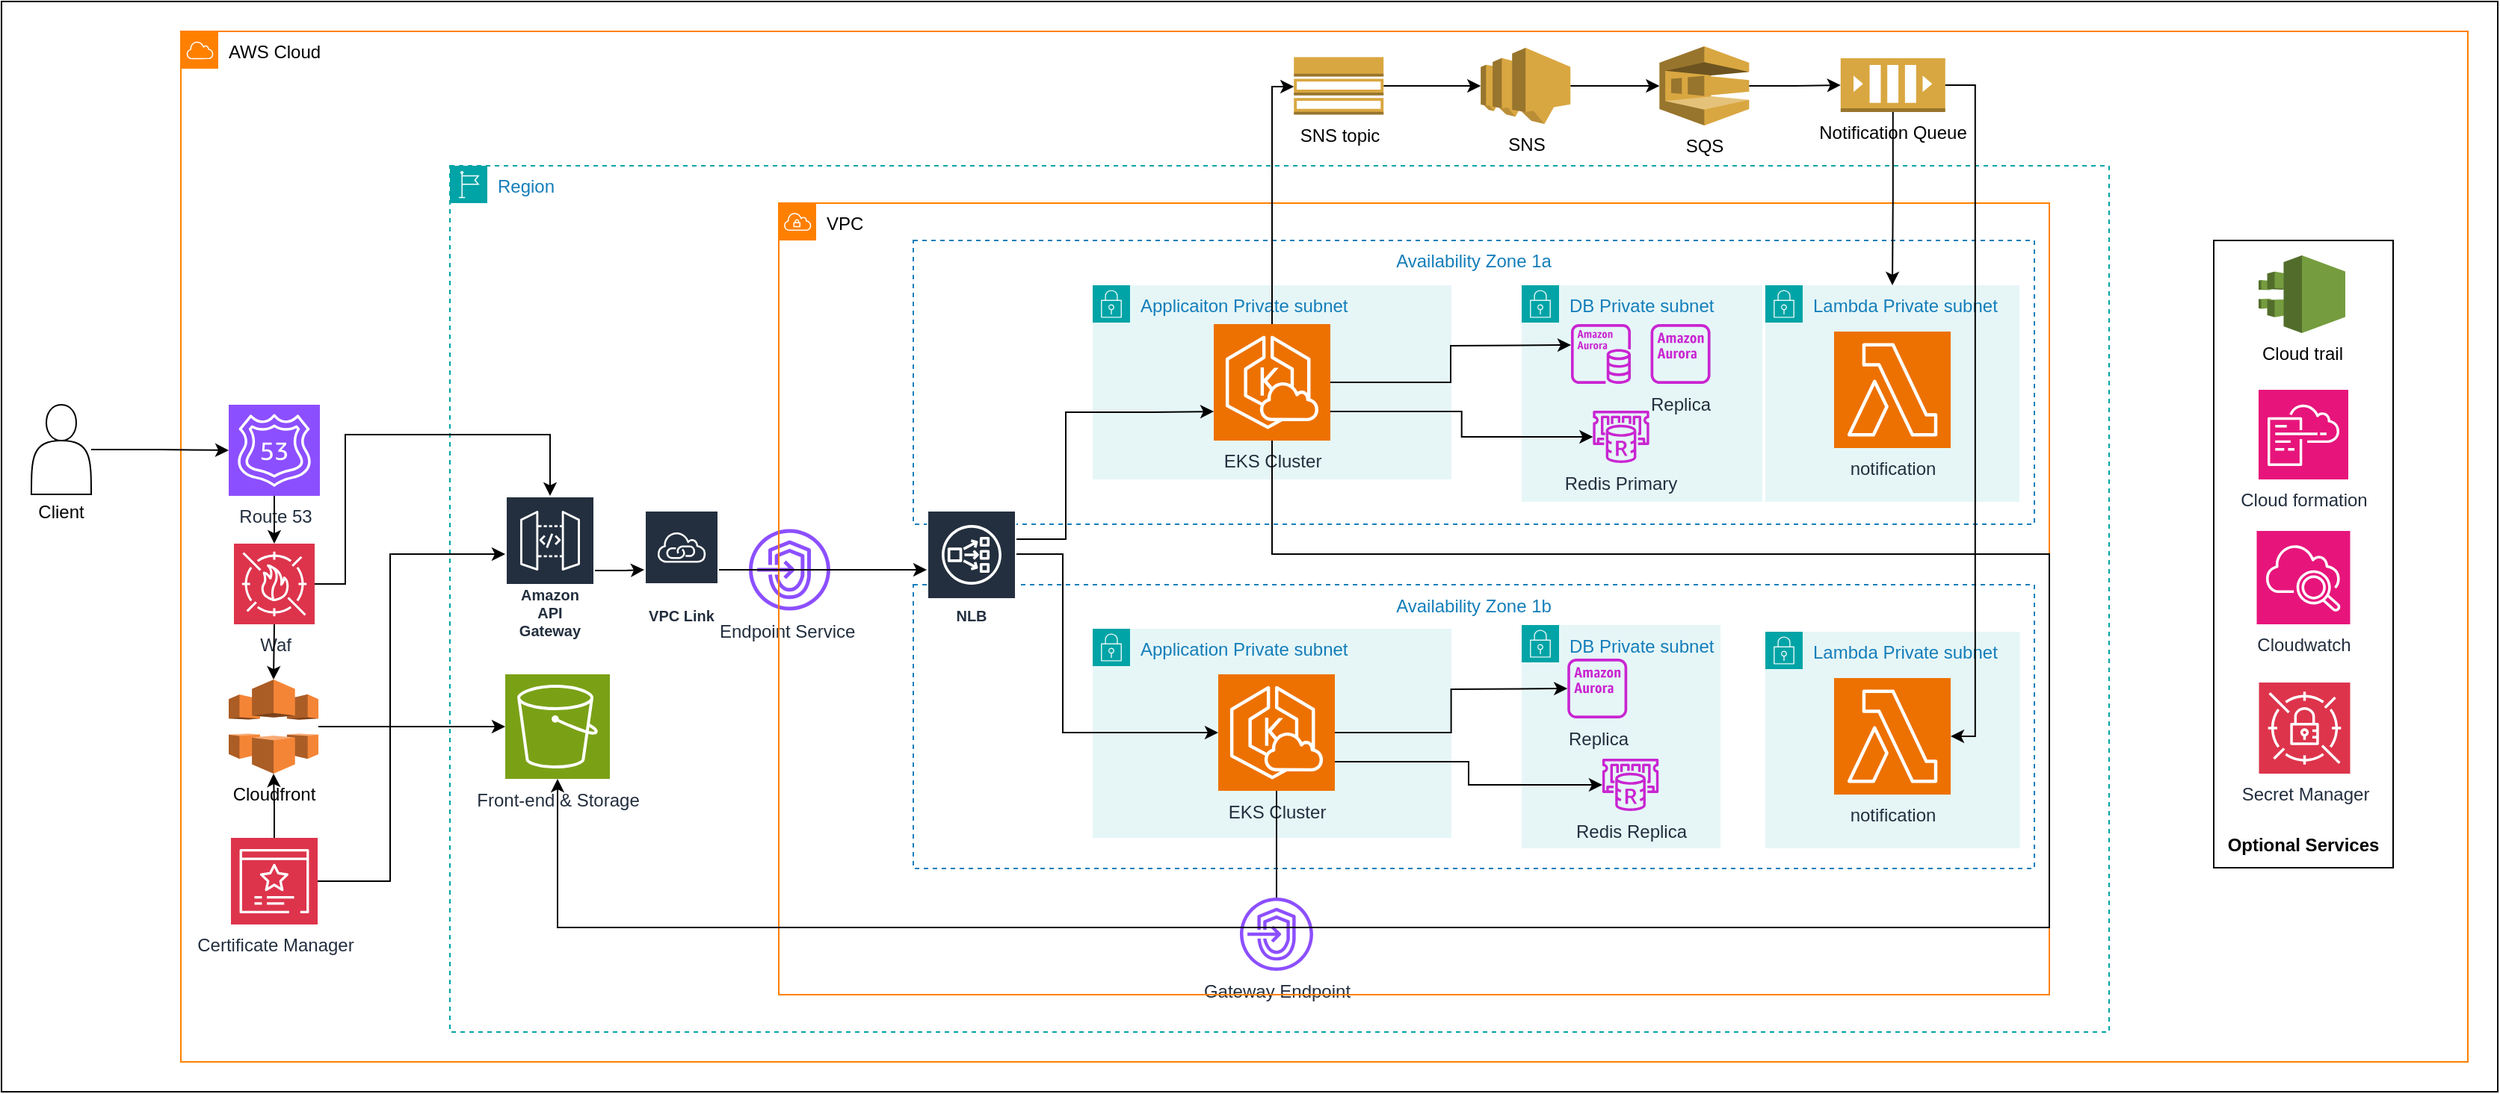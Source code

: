 <mxfile version="26.0.16">
  <diagram name="Trang-1" id="g57KClx_9-fZl5mFlhjO">
    <mxGraphModel dx="2261" dy="1907" grid="1" gridSize="10" guides="1" tooltips="1" connect="1" arrows="1" fold="1" page="1" pageScale="1" pageWidth="827" pageHeight="1169" math="0" shadow="0">
      <root>
        <mxCell id="0" />
        <mxCell id="1" parent="0" />
        <mxCell id="BYJi9OCZLbPdZtuotPyX-113" value="" style="rounded=0;whiteSpace=wrap;html=1;fillColor=none;" parent="1" vertex="1">
          <mxGeometry x="-250" y="-470" width="1670" height="730" as="geometry" />
        </mxCell>
        <mxCell id="BYJi9OCZLbPdZtuotPyX-49" value="AWS Cloud" style="sketch=0;outlineConnect=0;html=1;whiteSpace=wrap;fontSize=12;fontStyle=0;shape=mxgraph.aws4.group;grIcon=mxgraph.aws4.group_aws_cloud;strokeColor=#FF8000;fillColor=none;verticalAlign=top;align=left;spacingLeft=30;fontColor=#000000;dashed=0;" parent="1" vertex="1">
          <mxGeometry x="-130" y="-450" width="1530" height="690" as="geometry" />
        </mxCell>
        <mxCell id="BYJi9OCZLbPdZtuotPyX-47" value="Region" style="points=[[0,0],[0.25,0],[0.5,0],[0.75,0],[1,0],[1,0.25],[1,0.5],[1,0.75],[1,1],[0.75,1],[0.5,1],[0.25,1],[0,1],[0,0.75],[0,0.5],[0,0.25]];outlineConnect=0;gradientColor=none;html=1;whiteSpace=wrap;fontSize=12;fontStyle=0;container=1;pointerEvents=0;collapsible=0;recursiveResize=0;shape=mxgraph.aws4.group;grIcon=mxgraph.aws4.group_region;strokeColor=#00A4A6;fillColor=none;verticalAlign=top;align=left;spacingLeft=30;fontColor=#147EBA;dashed=1;" parent="1" vertex="1">
          <mxGeometry x="50" y="-360" width="1110" height="580" as="geometry" />
        </mxCell>
        <mxCell id="BYJi9OCZLbPdZtuotPyX-54" value="Route 53" style="sketch=0;points=[[0,0,0],[0.25,0,0],[0.5,0,0],[0.75,0,0],[1,0,0],[0,1,0],[0.25,1,0],[0.5,1,0],[0.75,1,0],[1,1,0],[0,0.25,0],[0,0.5,0],[0,0.75,0],[1,0.25,0],[1,0.5,0],[1,0.75,0]];outlineConnect=0;fontColor=#232F3E;fillColor=#8C4FFF;strokeColor=#ffffff;dashed=0;verticalLabelPosition=bottom;verticalAlign=top;align=center;html=1;fontSize=12;fontStyle=0;aspect=fixed;shape=mxgraph.aws4.resourceIcon;resIcon=mxgraph.aws4.route_53;" parent="BYJi9OCZLbPdZtuotPyX-47" vertex="1">
          <mxGeometry x="-148" y="160" width="61" height="61" as="geometry" />
        </mxCell>
        <mxCell id="BYJi9OCZLbPdZtuotPyX-55" value="Front-end &amp;amp; Storage" style="sketch=0;points=[[0,0,0],[0.25,0,0],[0.5,0,0],[0.75,0,0],[1,0,0],[0,1,0],[0.25,1,0],[0.5,1,0],[0.75,1,0],[1,1,0],[0,0.25,0],[0,0.5,0],[0,0.75,0],[1,0.25,0],[1,0.5,0],[1,0.75,0]];outlineConnect=0;fontColor=#232F3E;fillColor=#7AA116;strokeColor=#ffffff;dashed=0;verticalLabelPosition=bottom;verticalAlign=top;align=center;html=1;fontSize=12;fontStyle=0;aspect=fixed;shape=mxgraph.aws4.resourceIcon;resIcon=mxgraph.aws4.s3;" parent="BYJi9OCZLbPdZtuotPyX-47" vertex="1">
          <mxGeometry x="37" y="340.5" width="70" height="70" as="geometry" />
        </mxCell>
        <mxCell id="BYJi9OCZLbPdZtuotPyX-10" value="VPC Link" style="sketch=0;outlineConnect=0;fontColor=#232F3E;gradientColor=none;strokeColor=#ffffff;fillColor=#232F3E;dashed=0;verticalLabelPosition=middle;verticalAlign=bottom;align=center;html=1;whiteSpace=wrap;fontSize=10;fontStyle=1;spacing=3;shape=mxgraph.aws4.productIcon;prIcon=mxgraph.aws4.privatelink;" parent="BYJi9OCZLbPdZtuotPyX-47" vertex="1">
          <mxGeometry x="130" y="230.5" width="50" height="80" as="geometry" />
        </mxCell>
        <mxCell id="BYJi9OCZLbPdZtuotPyX-13" value="Amazon API Gateway" style="sketch=0;outlineConnect=0;fontColor=#232F3E;gradientColor=none;strokeColor=#ffffff;fillColor=#232F3E;dashed=0;verticalLabelPosition=middle;verticalAlign=bottom;align=center;html=1;whiteSpace=wrap;fontSize=10;fontStyle=1;spacing=3;shape=mxgraph.aws4.productIcon;prIcon=mxgraph.aws4.api_gateway;" parent="BYJi9OCZLbPdZtuotPyX-47" vertex="1">
          <mxGeometry x="37" y="221" width="60" height="100" as="geometry" />
        </mxCell>
        <mxCell id="BYJi9OCZLbPdZtuotPyX-45" style="edgeStyle=orthogonalEdgeStyle;rounded=0;orthogonalLoop=1;jettySize=auto;html=1;" parent="BYJi9OCZLbPdZtuotPyX-47" source="BYJi9OCZLbPdZtuotPyX-13" target="BYJi9OCZLbPdZtuotPyX-10" edge="1">
          <mxGeometry relative="1" as="geometry" />
        </mxCell>
        <mxCell id="BYJi9OCZLbPdZtuotPyX-59" value="Gateway Endpoint" style="sketch=0;outlineConnect=0;fontColor=#232F3E;gradientColor=none;fillColor=#8C4FFF;strokeColor=none;dashed=0;verticalLabelPosition=bottom;verticalAlign=top;align=center;html=1;fontSize=12;fontStyle=0;aspect=fixed;pointerEvents=1;shape=mxgraph.aws4.endpoints;" parent="BYJi9OCZLbPdZtuotPyX-47" vertex="1">
          <mxGeometry x="528.5" y="490" width="49" height="49" as="geometry" />
        </mxCell>
        <mxCell id="BYJi9OCZLbPdZtuotPyX-9" value="Endpoint Service&amp;nbsp;" style="sketch=0;outlineConnect=0;fontColor=#232F3E;gradientColor=none;fillColor=#8C4FFF;strokeColor=none;dashed=0;verticalLabelPosition=bottom;verticalAlign=top;align=center;html=1;fontSize=12;fontStyle=0;aspect=fixed;pointerEvents=1;shape=mxgraph.aws4.endpoints;" parent="BYJi9OCZLbPdZtuotPyX-47" vertex="1">
          <mxGeometry x="200" y="243.25" width="54.5" height="54.5" as="geometry" />
        </mxCell>
        <mxCell id="BYJi9OCZLbPdZtuotPyX-14" value="VPC" style="sketch=0;outlineConnect=0;html=1;whiteSpace=wrap;fontSize=12;fontStyle=0;shape=mxgraph.aws4.group;grIcon=mxgraph.aws4.group_vpc;strokeColor=#FF8000;fillColor=none;verticalAlign=top;align=left;spacingLeft=30;dashed=0;" parent="BYJi9OCZLbPdZtuotPyX-47" vertex="1">
          <mxGeometry x="220" y="25" width="850" height="530" as="geometry" />
        </mxCell>
        <mxCell id="BYJi9OCZLbPdZtuotPyX-18" value="Availability Zone 1b" style="fillColor=none;strokeColor=#147EBA;dashed=1;verticalAlign=top;fontStyle=0;fontColor=#147EBA;whiteSpace=wrap;html=1;" parent="1" vertex="1">
          <mxGeometry x="360" y="-79.5" width="750" height="190" as="geometry" />
        </mxCell>
        <mxCell id="BYJi9OCZLbPdZtuotPyX-12" value="Availability Zone 1a" style="fillColor=none;strokeColor=#147EBA;dashed=1;verticalAlign=top;fontStyle=0;fontColor=#147EBA;whiteSpace=wrap;html=1;" parent="1" vertex="1">
          <mxGeometry x="360" y="-310" width="750" height="190" as="geometry" />
        </mxCell>
        <mxCell id="BYJi9OCZLbPdZtuotPyX-11" value="Applicaiton Private subnet" style="points=[[0,0],[0.25,0],[0.5,0],[0.75,0],[1,0],[1,0.25],[1,0.5],[1,0.75],[1,1],[0.75,1],[0.5,1],[0.25,1],[0,1],[0,0.75],[0,0.5],[0,0.25]];outlineConnect=0;gradientColor=none;html=1;whiteSpace=wrap;fontSize=12;fontStyle=0;container=1;pointerEvents=0;collapsible=0;recursiveResize=0;shape=mxgraph.aws4.group;grIcon=mxgraph.aws4.group_security_group;grStroke=0;strokeColor=#00A4A6;fillColor=#E6F6F7;verticalAlign=top;align=left;spacingLeft=30;fontColor=#147EBA;dashed=0;" parent="1" vertex="1">
          <mxGeometry x="480" y="-280" width="240" height="130" as="geometry" />
        </mxCell>
        <mxCell id="BYJi9OCZLbPdZtuotPyX-69" value="EKS Cluster" style="sketch=0;points=[[0,0,0],[0.25,0,0],[0.5,0,0],[0.75,0,0],[1,0,0],[0,1,0],[0.25,1,0],[0.5,1,0],[0.75,1,0],[1,1,0],[0,0.25,0],[0,0.5,0],[0,0.75,0],[1,0.25,0],[1,0.5,0],[1,0.75,0]];outlineConnect=0;fontColor=#232F3E;fillColor=#ED7100;strokeColor=#ffffff;dashed=0;verticalLabelPosition=bottom;verticalAlign=top;align=center;html=1;fontSize=12;fontStyle=0;aspect=fixed;shape=mxgraph.aws4.resourceIcon;resIcon=mxgraph.aws4.eks_cloud;" parent="BYJi9OCZLbPdZtuotPyX-11" vertex="1">
          <mxGeometry x="81" y="26" width="78" height="78" as="geometry" />
        </mxCell>
        <mxCell id="BYJi9OCZLbPdZtuotPyX-7" value="NLB" style="sketch=0;outlineConnect=0;fontColor=#232F3E;gradientColor=none;strokeColor=#ffffff;fillColor=#232F3E;dashed=0;verticalLabelPosition=middle;verticalAlign=bottom;align=center;html=1;whiteSpace=wrap;fontSize=10;fontStyle=1;spacing=3;shape=mxgraph.aws4.productIcon;prIcon=mxgraph.aws4.network_load_balancer;" parent="1" vertex="1">
          <mxGeometry x="369" y="-129.5" width="60" height="80" as="geometry" />
        </mxCell>
        <mxCell id="BYJi9OCZLbPdZtuotPyX-46" style="edgeStyle=orthogonalEdgeStyle;rounded=0;orthogonalLoop=1;jettySize=auto;html=1;" parent="1" source="BYJi9OCZLbPdZtuotPyX-10" target="BYJi9OCZLbPdZtuotPyX-7" edge="1">
          <mxGeometry relative="1" as="geometry" />
        </mxCell>
        <mxCell id="BYJi9OCZLbPdZtuotPyX-19" value="Application Private subnet" style="points=[[0,0],[0.25,0],[0.5,0],[0.75,0],[1,0],[1,0.25],[1,0.5],[1,0.75],[1,1],[0.75,1],[0.5,1],[0.25,1],[0,1],[0,0.75],[0,0.5],[0,0.25]];outlineConnect=0;gradientColor=none;html=1;whiteSpace=wrap;fontSize=12;fontStyle=0;container=1;pointerEvents=0;collapsible=0;recursiveResize=0;shape=mxgraph.aws4.group;grIcon=mxgraph.aws4.group_security_group;grStroke=0;strokeColor=#00A4A6;fillColor=#E6F6F7;verticalAlign=top;align=left;spacingLeft=30;fontColor=#147EBA;dashed=0;" parent="1" vertex="1">
          <mxGeometry x="480" y="-50" width="240" height="140" as="geometry" />
        </mxCell>
        <mxCell id="BYJi9OCZLbPdZtuotPyX-70" value="EKS Cluster" style="sketch=0;points=[[0,0,0],[0.25,0,0],[0.5,0,0],[0.75,0,0],[1,0,0],[0,1,0],[0.25,1,0],[0.5,1,0],[0.75,1,0],[1,1,0],[0,0.25,0],[0,0.5,0],[0,0.75,0],[1,0.25,0],[1,0.5,0],[1,0.75,0]];outlineConnect=0;fontColor=#232F3E;fillColor=#ED7100;strokeColor=#ffffff;dashed=0;verticalLabelPosition=bottom;verticalAlign=top;align=center;html=1;fontSize=12;fontStyle=0;aspect=fixed;shape=mxgraph.aws4.resourceIcon;resIcon=mxgraph.aws4.eks_cloud;" parent="BYJi9OCZLbPdZtuotPyX-19" vertex="1">
          <mxGeometry x="84" y="30.5" width="78" height="78" as="geometry" />
        </mxCell>
        <mxCell id="BYJi9OCZLbPdZtuotPyX-20" value="DB Private subnet&amp;nbsp;" style="points=[[0,0],[0.25,0],[0.5,0],[0.75,0],[1,0],[1,0.25],[1,0.5],[1,0.75],[1,1],[0.75,1],[0.5,1],[0.25,1],[0,1],[0,0.75],[0,0.5],[0,0.25]];outlineConnect=0;gradientColor=none;html=1;whiteSpace=wrap;fontSize=12;fontStyle=0;container=1;pointerEvents=0;collapsible=0;recursiveResize=0;shape=mxgraph.aws4.group;grIcon=mxgraph.aws4.group_security_group;grStroke=0;strokeColor=#00A4A6;fillColor=#E6F6F7;verticalAlign=top;align=left;spacingLeft=30;fontColor=#147EBA;dashed=0;" parent="1" vertex="1">
          <mxGeometry x="767" y="-280" width="161" height="145" as="geometry" />
        </mxCell>
        <mxCell id="BYJi9OCZLbPdZtuotPyX-81" value="Redis Primary" style="sketch=0;outlineConnect=0;fontColor=#232F3E;gradientColor=none;fillColor=#C925D1;strokeColor=none;dashed=0;verticalLabelPosition=bottom;verticalAlign=top;align=center;html=1;fontSize=12;fontStyle=0;aspect=fixed;pointerEvents=1;shape=mxgraph.aws4.elasticache_for_redis;" parent="BYJi9OCZLbPdZtuotPyX-20" vertex="1">
          <mxGeometry x="46.71" y="84" width="39.57" height="35" as="geometry" />
        </mxCell>
        <mxCell id="TMk9qF6HVAHIVn1IRWAT-6" value="" style="sketch=0;outlineConnect=0;fontColor=#232F3E;gradientColor=none;fillColor=#C925D1;strokeColor=none;dashed=0;verticalLabelPosition=bottom;verticalAlign=top;align=center;html=1;fontSize=12;fontStyle=0;aspect=fixed;pointerEvents=1;shape=mxgraph.aws4.aurora_instance;" vertex="1" parent="BYJi9OCZLbPdZtuotPyX-20">
          <mxGeometry x="33.0" y="26" width="40" height="40" as="geometry" />
        </mxCell>
        <mxCell id="TMk9qF6HVAHIVn1IRWAT-11" value="Replica" style="sketch=0;outlineConnect=0;fontColor=#232F3E;gradientColor=none;fillColor=#C925D1;strokeColor=none;dashed=0;verticalLabelPosition=bottom;verticalAlign=top;align=center;html=1;fontSize=12;fontStyle=0;aspect=fixed;pointerEvents=1;shape=mxgraph.aws4.aurora_instance_alt;" vertex="1" parent="BYJi9OCZLbPdZtuotPyX-20">
          <mxGeometry x="86.28" y="26" width="40" height="40" as="geometry" />
        </mxCell>
        <mxCell id="BYJi9OCZLbPdZtuotPyX-21" value="DB Private subnet" style="points=[[0,0],[0.25,0],[0.5,0],[0.75,0],[1,0],[1,0.25],[1,0.5],[1,0.75],[1,1],[0.75,1],[0.5,1],[0.25,1],[0,1],[0,0.75],[0,0.5],[0,0.25]];outlineConnect=0;gradientColor=none;html=1;whiteSpace=wrap;fontSize=12;fontStyle=0;container=1;pointerEvents=0;collapsible=0;recursiveResize=0;shape=mxgraph.aws4.group;grIcon=mxgraph.aws4.group_security_group;grStroke=0;strokeColor=#00A4A6;fillColor=#E6F6F7;verticalAlign=top;align=left;spacingLeft=30;fontColor=#147EBA;dashed=0;" parent="1" vertex="1">
          <mxGeometry x="767" y="-52.5" width="133" height="149.5" as="geometry" />
        </mxCell>
        <mxCell id="TMk9qF6HVAHIVn1IRWAT-12" value="Replica" style="sketch=0;outlineConnect=0;fontColor=#232F3E;gradientColor=none;fillColor=#C925D1;strokeColor=none;dashed=0;verticalLabelPosition=bottom;verticalAlign=top;align=center;html=1;fontSize=12;fontStyle=0;aspect=fixed;pointerEvents=1;shape=mxgraph.aws4.aurora_instance_alt;" vertex="1" parent="BYJi9OCZLbPdZtuotPyX-21">
          <mxGeometry x="30.61" y="22.5" width="40" height="40" as="geometry" />
        </mxCell>
        <mxCell id="BYJi9OCZLbPdZtuotPyX-41" style="rounded=0;orthogonalLoop=1;jettySize=auto;html=1;exitX=0.995;exitY=0.63;exitDx=0;exitDy=0;exitPerimeter=0;entryX=0;entryY=0.5;entryDx=0;entryDy=0;" parent="1" edge="1">
          <mxGeometry relative="1" as="geometry">
            <mxPoint x="543.75" y="-189.76" as="sourcePoint" />
          </mxGeometry>
        </mxCell>
        <mxCell id="BYJi9OCZLbPdZtuotPyX-40" style="rounded=0;orthogonalLoop=1;jettySize=auto;html=1;exitX=1;exitY=0.5;exitDx=0;exitDy=0;" parent="1" edge="1">
          <mxGeometry relative="1" as="geometry">
            <mxPoint x="645" y="-190" as="sourcePoint" />
          </mxGeometry>
        </mxCell>
        <mxCell id="BYJi9OCZLbPdZtuotPyX-38" style="rounded=0;orthogonalLoop=1;jettySize=auto;html=1;exitX=0.995;exitY=0.63;exitDx=0;exitDy=0;exitPerimeter=0;entryX=0;entryY=0.5;entryDx=0;entryDy=0;" parent="1" edge="1">
          <mxGeometry relative="1" as="geometry">
            <mxPoint x="544.75" y="0.24" as="sourcePoint" />
          </mxGeometry>
        </mxCell>
        <mxCell id="BYJi9OCZLbPdZtuotPyX-36" style="edgeStyle=orthogonalEdgeStyle;rounded=0;orthogonalLoop=1;jettySize=auto;html=1;entryX=0;entryY=0.75;entryDx=0;entryDy=0;entryPerimeter=0;" parent="1" source="BYJi9OCZLbPdZtuotPyX-7" target="BYJi9OCZLbPdZtuotPyX-69" edge="1">
          <mxGeometry relative="1" as="geometry">
            <mxPoint x="494.25" y="-189.76" as="targetPoint" />
            <Array as="points">
              <mxPoint x="462" y="-110" />
              <mxPoint x="462" y="-195" />
              <mxPoint x="520" y="-195" />
            </Array>
          </mxGeometry>
        </mxCell>
        <mxCell id="BYJi9OCZLbPdZtuotPyX-37" style="edgeStyle=orthogonalEdgeStyle;rounded=0;orthogonalLoop=1;jettySize=auto;html=1;entryX=0;entryY=0.5;entryDx=0;entryDy=0;entryPerimeter=0;" parent="1" source="BYJi9OCZLbPdZtuotPyX-7" target="BYJi9OCZLbPdZtuotPyX-70" edge="1">
          <mxGeometry relative="1" as="geometry">
            <mxPoint x="495.25" y="0.24" as="targetPoint" />
            <Array as="points">
              <mxPoint x="460" y="-100" />
              <mxPoint x="460" y="20" />
            </Array>
          </mxGeometry>
        </mxCell>
        <mxCell id="BYJi9OCZLbPdZtuotPyX-39" style="edgeStyle=orthogonalEdgeStyle;rounded=0;orthogonalLoop=1;jettySize=auto;html=1;entryX=0.005;entryY=0.63;entryDx=0;entryDy=0;entryPerimeter=0;" parent="1" edge="1">
          <mxGeometry relative="1" as="geometry">
            <mxPoint x="648.0" y="2.274e-13" as="sourcePoint" />
          </mxGeometry>
        </mxCell>
        <mxCell id="BYJi9OCZLbPdZtuotPyX-50" value="Cloudfront" style="outlineConnect=0;dashed=0;verticalLabelPosition=bottom;verticalAlign=top;align=center;html=1;shape=mxgraph.aws3.cloudfront;fillColor=#F58536;gradientColor=none;" parent="1" vertex="1">
          <mxGeometry x="-98" y="-16" width="60" height="63" as="geometry" />
        </mxCell>
        <mxCell id="BYJi9OCZLbPdZtuotPyX-56" style="edgeStyle=orthogonalEdgeStyle;rounded=0;orthogonalLoop=1;jettySize=auto;html=1;entryX=0;entryY=0.5;entryDx=0;entryDy=0;entryPerimeter=0;" parent="1" source="BYJi9OCZLbPdZtuotPyX-50" target="BYJi9OCZLbPdZtuotPyX-55" edge="1">
          <mxGeometry relative="1" as="geometry" />
        </mxCell>
        <mxCell id="uSjDolNNVmsRICeSGvWV-1" style="edgeStyle=orthogonalEdgeStyle;rounded=0;orthogonalLoop=1;jettySize=auto;html=1;exitX=1;exitY=0.5;exitDx=0;exitDy=0;exitPerimeter=0;" parent="1" source="BYJi9OCZLbPdZtuotPyX-51" target="BYJi9OCZLbPdZtuotPyX-13" edge="1">
          <mxGeometry relative="1" as="geometry">
            <Array as="points">
              <mxPoint x="-20" y="-80" />
              <mxPoint x="-20" y="-180" />
              <mxPoint x="117" y="-180" />
            </Array>
          </mxGeometry>
        </mxCell>
        <mxCell id="BYJi9OCZLbPdZtuotPyX-51" value="Waf" style="sketch=0;points=[[0,0,0],[0.25,0,0],[0.5,0,0],[0.75,0,0],[1,0,0],[0,1,0],[0.25,1,0],[0.5,1,0],[0.75,1,0],[1,1,0],[0,0.25,0],[0,0.5,0],[0,0.75,0],[1,0.25,0],[1,0.5,0],[1,0.75,0]];outlineConnect=0;fontColor=#232F3E;fillColor=#DD344C;strokeColor=#ffffff;dashed=0;verticalLabelPosition=bottom;verticalAlign=top;align=center;html=1;fontSize=12;fontStyle=0;aspect=fixed;shape=mxgraph.aws4.resourceIcon;resIcon=mxgraph.aws4.waf;" parent="1" vertex="1">
          <mxGeometry x="-94.5" y="-107" width="54" height="54" as="geometry" />
        </mxCell>
        <mxCell id="BYJi9OCZLbPdZtuotPyX-57" style="edgeStyle=orthogonalEdgeStyle;rounded=0;orthogonalLoop=1;jettySize=auto;html=1;exitX=0.5;exitY=1;exitDx=0;exitDy=0;exitPerimeter=0;entryX=0.5;entryY=0;entryDx=0;entryDy=0;entryPerimeter=0;" parent="1" source="BYJi9OCZLbPdZtuotPyX-54" target="BYJi9OCZLbPdZtuotPyX-51" edge="1">
          <mxGeometry relative="1" as="geometry" />
        </mxCell>
        <mxCell id="BYJi9OCZLbPdZtuotPyX-58" style="edgeStyle=orthogonalEdgeStyle;rounded=0;orthogonalLoop=1;jettySize=auto;html=1;exitX=0.5;exitY=1;exitDx=0;exitDy=0;exitPerimeter=0;entryX=0.5;entryY=0;entryDx=0;entryDy=0;entryPerimeter=0;" parent="1" source="BYJi9OCZLbPdZtuotPyX-51" target="BYJi9OCZLbPdZtuotPyX-50" edge="1">
          <mxGeometry relative="1" as="geometry" />
        </mxCell>
        <mxCell id="BYJi9OCZLbPdZtuotPyX-64" style="edgeStyle=orthogonalEdgeStyle;rounded=0;orthogonalLoop=1;jettySize=auto;html=1;" parent="1" source="BYJi9OCZLbPdZtuotPyX-63" target="BYJi9OCZLbPdZtuotPyX-54" edge="1">
          <mxGeometry relative="1" as="geometry" />
        </mxCell>
        <mxCell id="BYJi9OCZLbPdZtuotPyX-63" value="" style="shape=actor;whiteSpace=wrap;html=1;" parent="1" vertex="1">
          <mxGeometry x="-230" y="-200" width="40" height="60" as="geometry" />
        </mxCell>
        <mxCell id="BYJi9OCZLbPdZtuotPyX-65" value="Client" style="text;html=1;align=center;verticalAlign=middle;whiteSpace=wrap;rounded=0;" parent="1" vertex="1">
          <mxGeometry x="-240" y="-143" width="60" height="30" as="geometry" />
        </mxCell>
        <mxCell id="BYJi9OCZLbPdZtuotPyX-68" style="edgeStyle=orthogonalEdgeStyle;rounded=0;orthogonalLoop=1;jettySize=auto;html=1;" parent="1" source="BYJi9OCZLbPdZtuotPyX-66" target="BYJi9OCZLbPdZtuotPyX-13" edge="1">
          <mxGeometry relative="1" as="geometry">
            <Array as="points">
              <mxPoint x="10" y="119" />
              <mxPoint x="10" y="-100" />
            </Array>
          </mxGeometry>
        </mxCell>
        <mxCell id="BYJi9OCZLbPdZtuotPyX-66" value="Certificate Manager" style="sketch=0;points=[[0,0,0],[0.25,0,0],[0.5,0,0],[0.75,0,0],[1,0,0],[0,1,0],[0.25,1,0],[0.5,1,0],[0.75,1,0],[1,1,0],[0,0.25,0],[0,0.5,0],[0,0.75,0],[1,0.25,0],[1,0.5,0],[1,0.75,0]];outlineConnect=0;fontColor=#232F3E;fillColor=#DD344C;strokeColor=#ffffff;dashed=0;verticalLabelPosition=bottom;verticalAlign=top;align=center;html=1;fontSize=12;fontStyle=0;aspect=fixed;shape=mxgraph.aws4.resourceIcon;resIcon=mxgraph.aws4.certificate_manager_3;" parent="1" vertex="1">
          <mxGeometry x="-96.5" y="90" width="58" height="58" as="geometry" />
        </mxCell>
        <mxCell id="BYJi9OCZLbPdZtuotPyX-67" style="edgeStyle=orthogonalEdgeStyle;rounded=0;orthogonalLoop=1;jettySize=auto;html=1;exitX=0.5;exitY=0;exitDx=0;exitDy=0;exitPerimeter=0;entryX=0.5;entryY=1;entryDx=0;entryDy=0;entryPerimeter=0;" parent="1" source="BYJi9OCZLbPdZtuotPyX-66" target="BYJi9OCZLbPdZtuotPyX-50" edge="1">
          <mxGeometry relative="1" as="geometry" />
        </mxCell>
        <mxCell id="BYJi9OCZLbPdZtuotPyX-71" style="edgeStyle=orthogonalEdgeStyle;rounded=0;orthogonalLoop=1;jettySize=auto;html=1;exitX=1;exitY=0.5;exitDx=0;exitDy=0;exitPerimeter=0;" parent="1" source="BYJi9OCZLbPdZtuotPyX-70" edge="1">
          <mxGeometry relative="1" as="geometry">
            <mxPoint x="797.61" y="-10" as="targetPoint" />
          </mxGeometry>
        </mxCell>
        <mxCell id="BYJi9OCZLbPdZtuotPyX-72" style="edgeStyle=orthogonalEdgeStyle;rounded=0;orthogonalLoop=1;jettySize=auto;html=1;exitX=1;exitY=0.5;exitDx=0;exitDy=0;exitPerimeter=0;" parent="1" source="BYJi9OCZLbPdZtuotPyX-69" edge="1">
          <mxGeometry relative="1" as="geometry">
            <mxPoint x="800" y="-240" as="targetPoint" />
          </mxGeometry>
        </mxCell>
        <mxCell id="BYJi9OCZLbPdZtuotPyX-77" style="edgeStyle=orthogonalEdgeStyle;rounded=0;orthogonalLoop=1;jettySize=auto;html=1;" parent="1" source="BYJi9OCZLbPdZtuotPyX-69" target="BYJi9OCZLbPdZtuotPyX-55" edge="1">
          <mxGeometry relative="1" as="geometry">
            <Array as="points">
              <mxPoint x="600" y="-100" />
              <mxPoint x="1120" y="-100" />
              <mxPoint x="1120" y="150" />
              <mxPoint x="122" y="150" />
            </Array>
          </mxGeometry>
        </mxCell>
        <mxCell id="BYJi9OCZLbPdZtuotPyX-82" value="Redis Replica" style="sketch=0;outlineConnect=0;fontColor=#232F3E;gradientColor=none;fillColor=#C925D1;strokeColor=none;dashed=0;verticalLabelPosition=bottom;verticalAlign=top;align=center;html=1;fontSize=12;fontStyle=0;aspect=fixed;pointerEvents=1;shape=mxgraph.aws4.elasticache_for_redis;" parent="1" vertex="1">
          <mxGeometry x="820" y="37" width="39.57" height="35" as="geometry" />
        </mxCell>
        <mxCell id="BYJi9OCZLbPdZtuotPyX-83" style="edgeStyle=orthogonalEdgeStyle;rounded=0;orthogonalLoop=1;jettySize=auto;html=1;exitX=1;exitY=0.75;exitDx=0;exitDy=0;exitPerimeter=0;" parent="1" source="BYJi9OCZLbPdZtuotPyX-70" target="BYJi9OCZLbPdZtuotPyX-82" edge="1">
          <mxGeometry relative="1" as="geometry" />
        </mxCell>
        <mxCell id="BYJi9OCZLbPdZtuotPyX-84" style="edgeStyle=orthogonalEdgeStyle;rounded=0;orthogonalLoop=1;jettySize=auto;html=1;exitX=1;exitY=0.75;exitDx=0;exitDy=0;exitPerimeter=0;" parent="1" source="BYJi9OCZLbPdZtuotPyX-69" target="BYJi9OCZLbPdZtuotPyX-81" edge="1">
          <mxGeometry relative="1" as="geometry" />
        </mxCell>
        <mxCell id="BYJi9OCZLbPdZtuotPyX-85" value="" style="edgeStyle=orthogonalEdgeStyle;rounded=0;orthogonalLoop=1;jettySize=auto;html=1;exitX=0.5;exitY=1;exitDx=0;exitDy=0;exitPerimeter=0;endArrow=none;startFill=0;" parent="1" source="BYJi9OCZLbPdZtuotPyX-70" target="BYJi9OCZLbPdZtuotPyX-59" edge="1">
          <mxGeometry relative="1" as="geometry">
            <mxPoint x="1088.833" y="120.0" as="targetPoint" />
            <mxPoint x="1089" y="9" as="sourcePoint" />
          </mxGeometry>
        </mxCell>
        <mxCell id="BYJi9OCZLbPdZtuotPyX-95" value="Lambda Private subnet" style="points=[[0,0],[0.25,0],[0.5,0],[0.75,0],[1,0],[1,0.25],[1,0.5],[1,0.75],[1,1],[0.75,1],[0.5,1],[0.25,1],[0,1],[0,0.75],[0,0.5],[0,0.25]];outlineConnect=0;gradientColor=none;html=1;whiteSpace=wrap;fontSize=12;fontStyle=0;container=1;pointerEvents=0;collapsible=0;recursiveResize=0;shape=mxgraph.aws4.group;grIcon=mxgraph.aws4.group_security_group;grStroke=0;strokeColor=#00A4A6;fillColor=#E6F6F7;verticalAlign=top;align=left;spacingLeft=30;fontColor=#147EBA;dashed=0;" parent="1" vertex="1">
          <mxGeometry x="930" y="-280" width="170" height="145" as="geometry" />
        </mxCell>
        <mxCell id="BYJi9OCZLbPdZtuotPyX-98" value="notification" style="sketch=0;points=[[0,0,0],[0.25,0,0],[0.5,0,0],[0.75,0,0],[1,0,0],[0,1,0],[0.25,1,0],[0.5,1,0],[0.75,1,0],[1,1,0],[0,0.25,0],[0,0.5,0],[0,0.75,0],[1,0.25,0],[1,0.5,0],[1,0.75,0]];outlineConnect=0;fontColor=#232F3E;fillColor=#ED7100;strokeColor=#ffffff;dashed=0;verticalLabelPosition=bottom;verticalAlign=top;align=center;html=1;fontSize=12;fontStyle=0;aspect=fixed;shape=mxgraph.aws4.resourceIcon;resIcon=mxgraph.aws4.lambda;" parent="BYJi9OCZLbPdZtuotPyX-95" vertex="1">
          <mxGeometry x="46" y="31" width="78" height="78" as="geometry" />
        </mxCell>
        <mxCell id="BYJi9OCZLbPdZtuotPyX-99" style="edgeStyle=orthogonalEdgeStyle;rounded=0;orthogonalLoop=1;jettySize=auto;html=1;exitX=0.5;exitY=1;exitDx=0;exitDy=0;exitPerimeter=0;" parent="1" source="BYJi9OCZLbPdZtuotPyX-91" target="BYJi9OCZLbPdZtuotPyX-95" edge="1">
          <mxGeometry relative="1" as="geometry" />
        </mxCell>
        <mxCell id="BYJi9OCZLbPdZtuotPyX-93" style="edgeStyle=orthogonalEdgeStyle;rounded=0;orthogonalLoop=1;jettySize=auto;html=1;exitX=1;exitY=0.5;exitDx=0;exitDy=0;exitPerimeter=0;" parent="1" source="BYJi9OCZLbPdZtuotPyX-87" target="BYJi9OCZLbPdZtuotPyX-89" edge="1">
          <mxGeometry relative="1" as="geometry" />
        </mxCell>
        <mxCell id="BYJi9OCZLbPdZtuotPyX-87" value="SNS" style="outlineConnect=0;dashed=0;verticalLabelPosition=bottom;verticalAlign=top;align=center;html=1;shape=mxgraph.aws3.sns;fillColor=#D9A741;gradientColor=none;" parent="1" vertex="1">
          <mxGeometry x="739.61" y="-439" width="60" height="51" as="geometry" />
        </mxCell>
        <mxCell id="BYJi9OCZLbPdZtuotPyX-89" value="SQS" style="outlineConnect=0;dashed=0;verticalLabelPosition=bottom;verticalAlign=top;align=center;html=1;shape=mxgraph.aws3.sqs;fillColor=#D9A741;gradientColor=none;" parent="1" vertex="1">
          <mxGeometry x="859.18" y="-440" width="60" height="53" as="geometry" />
        </mxCell>
        <mxCell id="BYJi9OCZLbPdZtuotPyX-91" value="Notification Queue" style="outlineConnect=0;dashed=0;verticalLabelPosition=bottom;verticalAlign=top;align=center;html=1;shape=mxgraph.aws3.queue;fillColor=#D9A741;gradientColor=none;" parent="1" vertex="1">
          <mxGeometry x="980.39" y="-432" width="70" height="36" as="geometry" />
        </mxCell>
        <mxCell id="BYJi9OCZLbPdZtuotPyX-92" style="edgeStyle=orthogonalEdgeStyle;rounded=0;orthogonalLoop=1;jettySize=auto;html=1;" parent="1" source="BYJi9OCZLbPdZtuotPyX-88" target="BYJi9OCZLbPdZtuotPyX-87" edge="1">
          <mxGeometry relative="1" as="geometry" />
        </mxCell>
        <mxCell id="BYJi9OCZLbPdZtuotPyX-88" value="SNS topic" style="outlineConnect=0;dashed=0;verticalLabelPosition=bottom;verticalAlign=top;align=center;html=1;shape=mxgraph.aws3.topic_2;fillColor=#D9A741;gradientColor=none;" parent="1" vertex="1">
          <mxGeometry x="614.61" y="-432.75" width="60" height="38.5" as="geometry" />
        </mxCell>
        <mxCell id="BYJi9OCZLbPdZtuotPyX-100" style="edgeStyle=orthogonalEdgeStyle;rounded=0;orthogonalLoop=1;jettySize=auto;html=1;exitX=1;exitY=0.5;exitDx=0;exitDy=0;exitPerimeter=0;entryX=0;entryY=0.5;entryDx=0;entryDy=0;entryPerimeter=0;" parent="1" source="BYJi9OCZLbPdZtuotPyX-89" target="BYJi9OCZLbPdZtuotPyX-91" edge="1">
          <mxGeometry relative="1" as="geometry" />
        </mxCell>
        <mxCell id="BYJi9OCZLbPdZtuotPyX-101" style="edgeStyle=orthogonalEdgeStyle;rounded=0;orthogonalLoop=1;jettySize=auto;html=1;exitX=0.5;exitY=0;exitDx=0;exitDy=0;exitPerimeter=0;entryX=0;entryY=0.5;entryDx=0;entryDy=0;entryPerimeter=0;" parent="1" source="BYJi9OCZLbPdZtuotPyX-69" target="BYJi9OCZLbPdZtuotPyX-88" edge="1">
          <mxGeometry relative="1" as="geometry">
            <Array as="points">
              <mxPoint x="600" y="-413" />
              <mxPoint x="615" y="-413" />
            </Array>
          </mxGeometry>
        </mxCell>
        <mxCell id="BYJi9OCZLbPdZtuotPyX-104" value="" style="rounded=0;whiteSpace=wrap;html=1;" parent="1" vertex="1">
          <mxGeometry x="1230" y="-310" width="120" height="420" as="geometry" />
        </mxCell>
        <mxCell id="BYJi9OCZLbPdZtuotPyX-105" value="Cloud trail" style="outlineConnect=0;dashed=0;verticalLabelPosition=bottom;verticalAlign=top;align=center;html=1;shape=mxgraph.aws3.cloudtrail;fillColor=#759C3E;gradientColor=none;" parent="1" vertex="1">
          <mxGeometry x="1260" y="-300" width="58" height="52" as="geometry" />
        </mxCell>
        <mxCell id="BYJi9OCZLbPdZtuotPyX-106" value="Cloud formation" style="sketch=0;points=[[0,0,0],[0.25,0,0],[0.5,0,0],[0.75,0,0],[1,0,0],[0,1,0],[0.25,1,0],[0.5,1,0],[0.75,1,0],[1,1,0],[0,0.25,0],[0,0.5,0],[0,0.75,0],[1,0.25,0],[1,0.5,0],[1,0.75,0]];points=[[0,0,0],[0.25,0,0],[0.5,0,0],[0.75,0,0],[1,0,0],[0,1,0],[0.25,1,0],[0.5,1,0],[0.75,1,0],[1,1,0],[0,0.25,0],[0,0.5,0],[0,0.75,0],[1,0.25,0],[1,0.5,0],[1,0.75,0]];outlineConnect=0;fontColor=#232F3E;fillColor=#E7157B;strokeColor=#ffffff;dashed=0;verticalLabelPosition=bottom;verticalAlign=top;align=center;html=1;fontSize=12;fontStyle=0;aspect=fixed;shape=mxgraph.aws4.resourceIcon;resIcon=mxgraph.aws4.cloudformation;" parent="1" vertex="1">
          <mxGeometry x="1260" y="-210" width="60" height="60" as="geometry" />
        </mxCell>
        <mxCell id="BYJi9OCZLbPdZtuotPyX-107" value="Cloudwatch" style="sketch=0;points=[[0,0,0],[0.25,0,0],[0.5,0,0],[0.75,0,0],[1,0,0],[0,1,0],[0.25,1,0],[0.5,1,0],[0.75,1,0],[1,1,0],[0,0.25,0],[0,0.5,0],[0,0.75,0],[1,0.25,0],[1,0.5,0],[1,0.75,0]];points=[[0,0,0],[0.25,0,0],[0.5,0,0],[0.75,0,0],[1,0,0],[0,1,0],[0.25,1,0],[0.5,1,0],[0.75,1,0],[1,1,0],[0,0.25,0],[0,0.5,0],[0,0.75,0],[1,0.25,0],[1,0.5,0],[1,0.75,0]];outlineConnect=0;fontColor=#232F3E;fillColor=#E7157B;strokeColor=#ffffff;dashed=0;verticalLabelPosition=bottom;verticalAlign=top;align=center;html=1;fontSize=12;fontStyle=0;aspect=fixed;shape=mxgraph.aws4.resourceIcon;resIcon=mxgraph.aws4.cloudwatch_2;" parent="1" vertex="1">
          <mxGeometry x="1258.75" y="-115.5" width="62.5" height="62.5" as="geometry" />
        </mxCell>
        <mxCell id="BYJi9OCZLbPdZtuotPyX-108" value="Secret Manager" style="sketch=0;points=[[0,0,0],[0.25,0,0],[0.5,0,0],[0.75,0,0],[1,0,0],[0,1,0],[0.25,1,0],[0.5,1,0],[0.75,1,0],[1,1,0],[0,0.25,0],[0,0.5,0],[0,0.75,0],[1,0.25,0],[1,0.5,0],[1,0.75,0]];outlineConnect=0;fontColor=#232F3E;fillColor=#DD344C;strokeColor=#ffffff;dashed=0;verticalLabelPosition=bottom;verticalAlign=top;align=center;html=1;fontSize=12;fontStyle=0;aspect=fixed;shape=mxgraph.aws4.resourceIcon;resIcon=mxgraph.aws4.secrets_manager;" parent="1" vertex="1">
          <mxGeometry x="1260.25" y="-14" width="61" height="61" as="geometry" />
        </mxCell>
        <mxCell id="BYJi9OCZLbPdZtuotPyX-111" value="&lt;b&gt;Optional Services&lt;/b&gt;" style="text;html=1;align=center;verticalAlign=middle;whiteSpace=wrap;rounded=0;" parent="1" vertex="1">
          <mxGeometry x="1235" y="80" width="110" height="30.5" as="geometry" />
        </mxCell>
        <mxCell id="BYJi9OCZLbPdZtuotPyX-114" value="Lambda Private subnet" style="points=[[0,0],[0.25,0],[0.5,0],[0.75,0],[1,0],[1,0.25],[1,0.5],[1,0.75],[1,1],[0.75,1],[0.5,1],[0.25,1],[0,1],[0,0.75],[0,0.5],[0,0.25]];outlineConnect=0;gradientColor=none;html=1;whiteSpace=wrap;fontSize=12;fontStyle=0;container=1;pointerEvents=0;collapsible=0;recursiveResize=0;shape=mxgraph.aws4.group;grIcon=mxgraph.aws4.group_security_group;grStroke=0;strokeColor=#00A4A6;fillColor=#E6F6F7;verticalAlign=top;align=left;spacingLeft=30;fontColor=#147EBA;dashed=0;" parent="1" vertex="1">
          <mxGeometry x="930" y="-48" width="170.39" height="145" as="geometry" />
        </mxCell>
        <mxCell id="BYJi9OCZLbPdZtuotPyX-115" value="notification" style="sketch=0;points=[[0,0,0],[0.25,0,0],[0.5,0,0],[0.75,0,0],[1,0,0],[0,1,0],[0.25,1,0],[0.5,1,0],[0.75,1,0],[1,1,0],[0,0.25,0],[0,0.5,0],[0,0.75,0],[1,0.25,0],[1,0.5,0],[1,0.75,0]];outlineConnect=0;fontColor=#232F3E;fillColor=#ED7100;strokeColor=#ffffff;dashed=0;verticalLabelPosition=bottom;verticalAlign=top;align=center;html=1;fontSize=12;fontStyle=0;aspect=fixed;shape=mxgraph.aws4.resourceIcon;resIcon=mxgraph.aws4.lambda;" parent="BYJi9OCZLbPdZtuotPyX-114" vertex="1">
          <mxGeometry x="46" y="31" width="78" height="78" as="geometry" />
        </mxCell>
        <mxCell id="BYJi9OCZLbPdZtuotPyX-116" style="edgeStyle=orthogonalEdgeStyle;rounded=0;orthogonalLoop=1;jettySize=auto;html=1;exitX=1;exitY=0.5;exitDx=0;exitDy=0;exitPerimeter=0;entryX=1;entryY=0.5;entryDx=0;entryDy=0;entryPerimeter=0;" parent="1" source="BYJi9OCZLbPdZtuotPyX-91" target="BYJi9OCZLbPdZtuotPyX-115" edge="1">
          <mxGeometry relative="1" as="geometry" />
        </mxCell>
      </root>
    </mxGraphModel>
  </diagram>
</mxfile>
